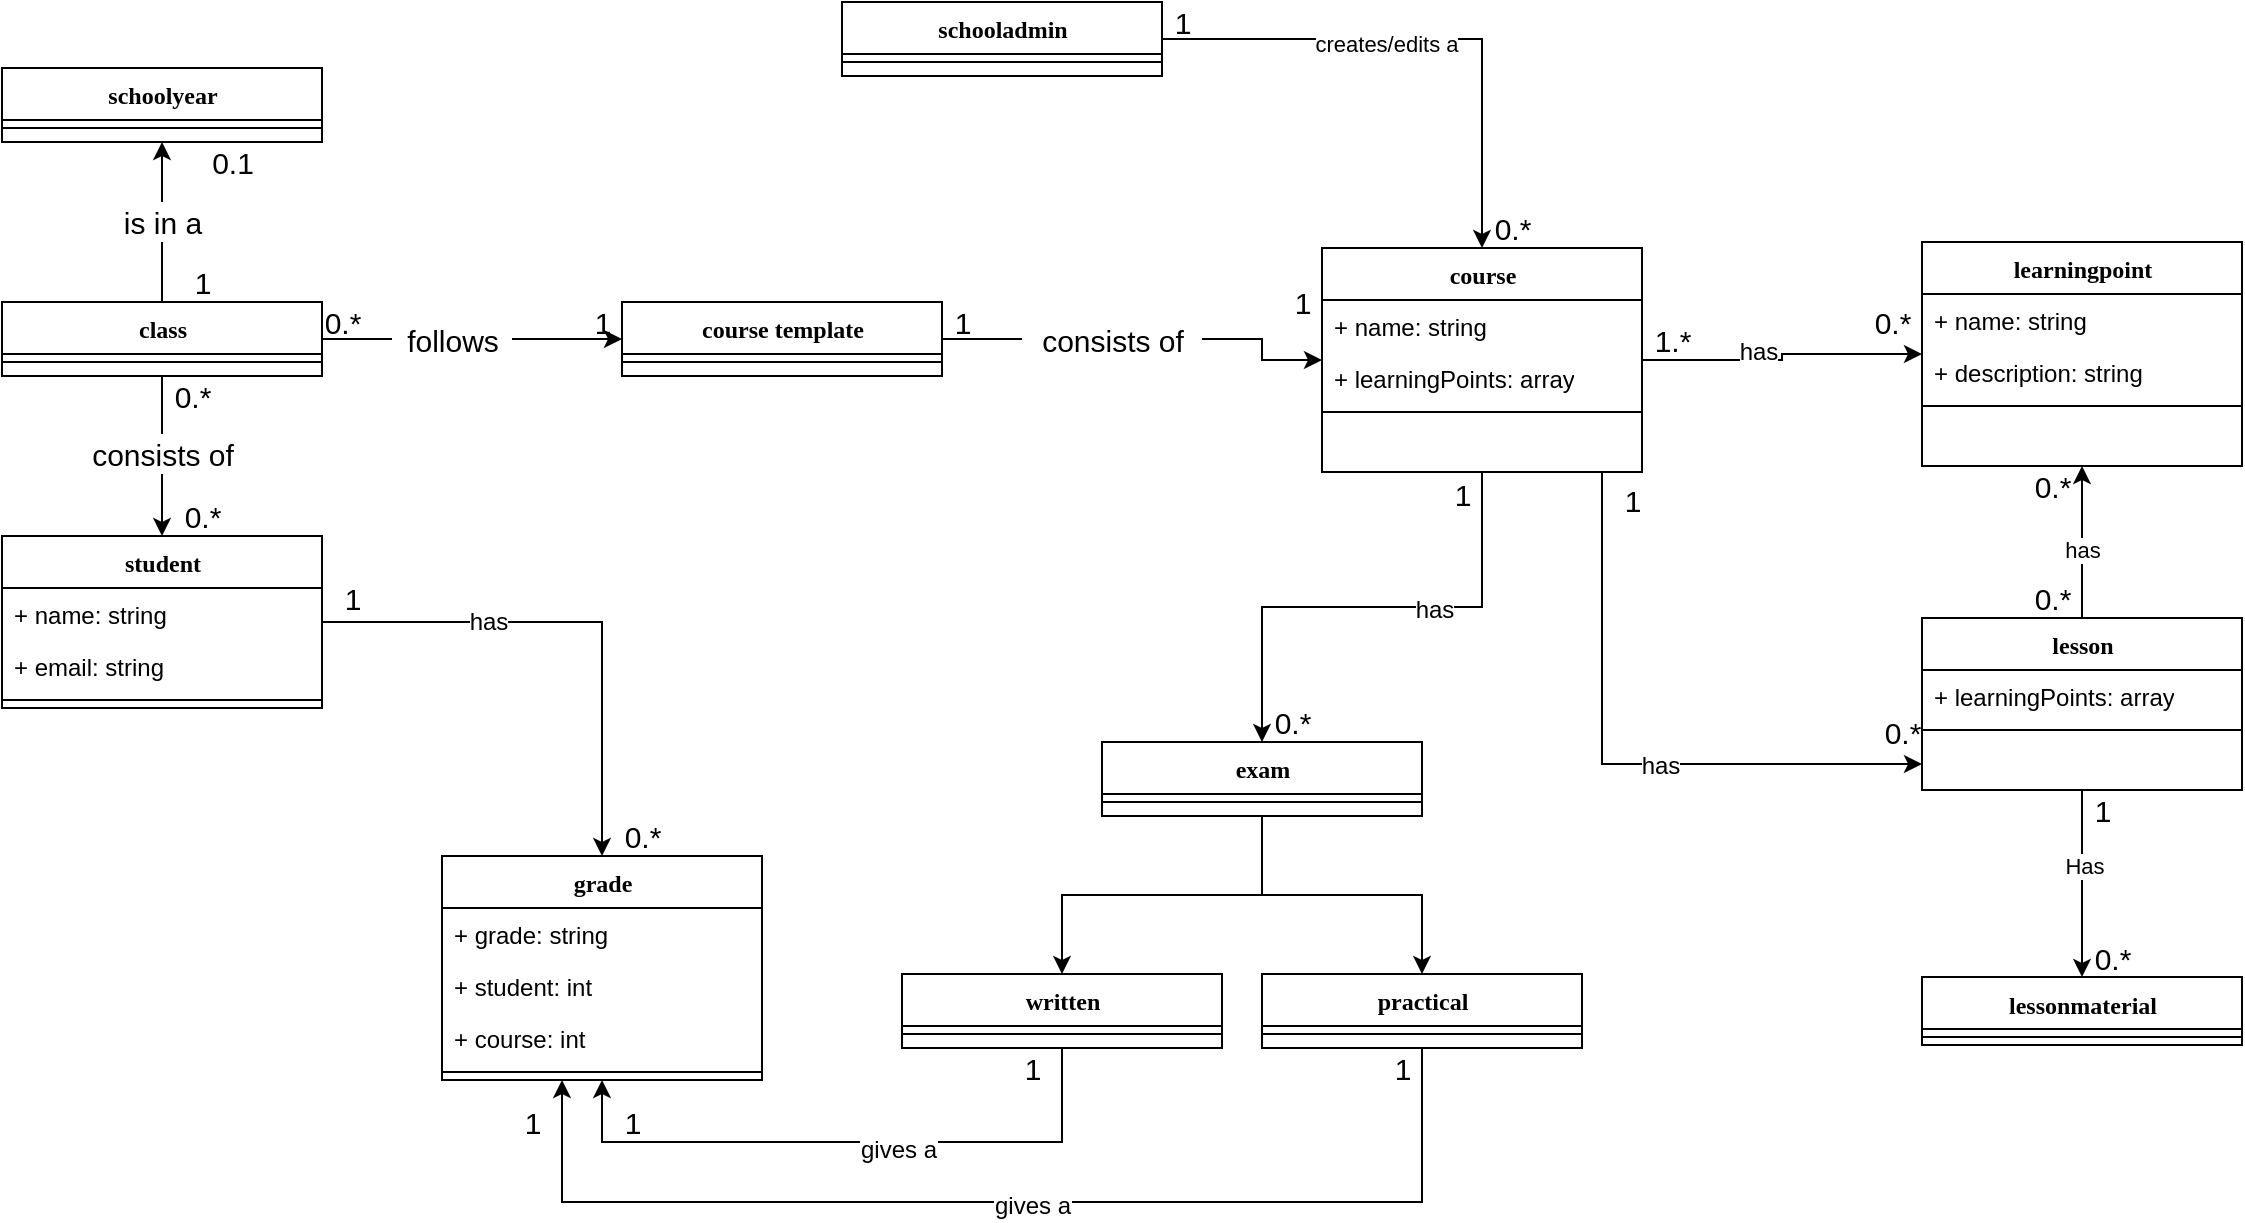 <mxfile version="15.4.0" type="device"><diagram name="Page-1" id="9f46799a-70d6-7492-0946-bef42562c5a5"><mxGraphModel dx="1422" dy="837" grid="1" gridSize="10" guides="1" tooltips="1" connect="1" arrows="1" fold="1" page="1" pageScale="1" pageWidth="1100" pageHeight="850" background="none" math="0" shadow="0"><root><mxCell id="0"/><mxCell id="1" parent="0"/><mxCell id="YGypAkc6Oh57Gx_U_jt3-3" value="" style="edgeStyle=orthogonalEdgeStyle;rounded=0;orthogonalLoop=1;jettySize=auto;html=1;entryX=0.5;entryY=1;entryDx=0;entryDy=0;startArrow=none;" parent="1" source="YGypAkc6Oh57Gx_U_jt3-51" target="78961159f06e98e8-17" edge="1"><mxGeometry relative="1" as="geometry"><mxPoint x="180" y="120" as="targetPoint"/></mxGeometry></mxCell><mxCell id="78961159f06e98e8-17" value="schoolyear" style="swimlane;html=1;fontStyle=1;align=center;verticalAlign=top;childLayout=stackLayout;horizontal=1;startSize=26;horizontalStack=0;resizeParent=1;resizeLast=0;collapsible=1;marginBottom=0;swimlaneFillColor=#ffffff;rounded=0;shadow=0;comic=0;labelBackgroundColor=none;strokeWidth=1;fillColor=none;fontFamily=Verdana;fontSize=12" parent="1" vertex="1"><mxGeometry x="90" y="83" width="160" height="37" as="geometry"/></mxCell><mxCell id="78961159f06e98e8-19" value="" style="line;html=1;strokeWidth=1;fillColor=none;align=left;verticalAlign=middle;spacingTop=-1;spacingLeft=3;spacingRight=3;rotatable=0;labelPosition=right;points=[];portConstraint=eastwest;" parent="78961159f06e98e8-17" vertex="1"><mxGeometry y="26" width="160" height="8" as="geometry"/></mxCell><mxCell id="YGypAkc6Oh57Gx_U_jt3-6" value="" style="edgeStyle=orthogonalEdgeStyle;rounded=0;orthogonalLoop=1;jettySize=auto;html=1;startArrow=none;" parent="1" source="YGypAkc6Oh57Gx_U_jt3-53" target="YGypAkc6Oh57Gx_U_jt3-4" edge="1"><mxGeometry relative="1" as="geometry"/></mxCell><mxCell id="YGypAkc6Oh57Gx_U_jt3-9" value="" style="edgeStyle=orthogonalEdgeStyle;rounded=0;orthogonalLoop=1;jettySize=auto;html=1;startArrow=none;" parent="1" source="YGypAkc6Oh57Gx_U_jt3-55" target="YGypAkc6Oh57Gx_U_jt3-7" edge="1"><mxGeometry relative="1" as="geometry"/></mxCell><mxCell id="YGypAkc6Oh57Gx_U_jt3-1" value="class" style="swimlane;html=1;fontStyle=1;align=center;verticalAlign=top;childLayout=stackLayout;horizontal=1;startSize=26;horizontalStack=0;resizeParent=1;resizeLast=0;collapsible=1;marginBottom=0;swimlaneFillColor=#ffffff;rounded=0;shadow=0;comic=0;labelBackgroundColor=none;strokeWidth=1;fillColor=none;fontFamily=Verdana;fontSize=12" parent="1" vertex="1"><mxGeometry x="90" y="200" width="160" height="37" as="geometry"/></mxCell><mxCell id="YGypAkc6Oh57Gx_U_jt3-2" value="" style="line;html=1;strokeWidth=1;fillColor=none;align=left;verticalAlign=middle;spacingTop=-1;spacingLeft=3;spacingRight=3;rotatable=0;labelPosition=right;points=[];portConstraint=eastwest;" parent="YGypAkc6Oh57Gx_U_jt3-1" vertex="1"><mxGeometry y="26" width="160" height="8" as="geometry"/></mxCell><mxCell id="YGypAkc6Oh57Gx_U_jt3-33" style="edgeStyle=orthogonalEdgeStyle;rounded=0;orthogonalLoop=1;jettySize=auto;html=1;" parent="1" source="YGypAkc6Oh57Gx_U_jt3-4" target="YGypAkc6Oh57Gx_U_jt3-29" edge="1"><mxGeometry relative="1" as="geometry"/></mxCell><mxCell id="YGypAkc6Oh57Gx_U_jt3-59" value="has" style="edgeLabel;html=1;align=center;verticalAlign=middle;resizable=0;points=[];fontSize=12;" parent="YGypAkc6Oh57Gx_U_jt3-33" vertex="1" connectable="0"><mxGeometry x="-0.354" y="1" relative="1" as="geometry"><mxPoint y="1" as="offset"/></mxGeometry></mxCell><mxCell id="YGypAkc6Oh57Gx_U_jt3-4" value="student" style="swimlane;html=1;fontStyle=1;align=center;verticalAlign=top;childLayout=stackLayout;horizontal=1;startSize=26;horizontalStack=0;resizeParent=1;resizeLast=0;collapsible=1;marginBottom=0;swimlaneFillColor=#ffffff;rounded=0;shadow=0;comic=0;labelBackgroundColor=none;strokeWidth=1;fillColor=none;fontFamily=Verdana;fontSize=12" parent="1" vertex="1"><mxGeometry x="90" y="317" width="160" height="86" as="geometry"/></mxCell><mxCell id="YGypAkc6Oh57Gx_U_jt3-90" value="+ name: string" style="text;html=1;strokeColor=none;fillColor=none;align=left;verticalAlign=top;spacingLeft=4;spacingRight=4;whiteSpace=wrap;overflow=hidden;rotatable=0;points=[[0,0.5],[1,0.5]];portConstraint=eastwest;" parent="YGypAkc6Oh57Gx_U_jt3-4" vertex="1"><mxGeometry y="26" width="160" height="26" as="geometry"/></mxCell><mxCell id="YGypAkc6Oh57Gx_U_jt3-91" value="+ email: string" style="text;html=1;strokeColor=none;fillColor=none;align=left;verticalAlign=top;spacingLeft=4;spacingRight=4;whiteSpace=wrap;overflow=hidden;rotatable=0;points=[[0,0.5],[1,0.5]];portConstraint=eastwest;" parent="YGypAkc6Oh57Gx_U_jt3-4" vertex="1"><mxGeometry y="52" width="160" height="26" as="geometry"/></mxCell><mxCell id="YGypAkc6Oh57Gx_U_jt3-5" value="" style="line;html=1;strokeWidth=1;fillColor=none;align=left;verticalAlign=middle;spacingTop=-1;spacingLeft=3;spacingRight=3;rotatable=0;labelPosition=right;points=[];portConstraint=eastwest;" parent="YGypAkc6Oh57Gx_U_jt3-4" vertex="1"><mxGeometry y="78" width="160" height="8" as="geometry"/></mxCell><mxCell id="YGypAkc6Oh57Gx_U_jt3-12" value="" style="edgeStyle=orthogonalEdgeStyle;rounded=0;orthogonalLoop=1;jettySize=auto;html=1;startArrow=none;" parent="1" source="YGypAkc6Oh57Gx_U_jt3-57" target="YGypAkc6Oh57Gx_U_jt3-10" edge="1"><mxGeometry relative="1" as="geometry"/></mxCell><mxCell id="YGypAkc6Oh57Gx_U_jt3-7" value="course template" style="swimlane;html=1;fontStyle=1;align=center;verticalAlign=top;childLayout=stackLayout;horizontal=1;startSize=26;horizontalStack=0;resizeParent=1;resizeLast=0;collapsible=1;marginBottom=0;swimlaneFillColor=#ffffff;rounded=0;shadow=0;comic=0;labelBackgroundColor=none;strokeWidth=1;fillColor=none;fontFamily=Verdana;fontSize=12" parent="1" vertex="1"><mxGeometry x="400" y="200" width="160" height="37" as="geometry"/></mxCell><mxCell id="YGypAkc6Oh57Gx_U_jt3-8" value="" style="line;html=1;strokeWidth=1;fillColor=none;align=left;verticalAlign=middle;spacingTop=-1;spacingLeft=3;spacingRight=3;rotatable=0;labelPosition=right;points=[];portConstraint=eastwest;" parent="YGypAkc6Oh57Gx_U_jt3-7" vertex="1"><mxGeometry y="26" width="160" height="8" as="geometry"/></mxCell><mxCell id="YGypAkc6Oh57Gx_U_jt3-15" value="" style="edgeStyle=orthogonalEdgeStyle;rounded=0;orthogonalLoop=1;jettySize=auto;html=1;" parent="1" source="YGypAkc6Oh57Gx_U_jt3-10" target="YGypAkc6Oh57Gx_U_jt3-13" edge="1"><mxGeometry relative="1" as="geometry"><Array as="points"><mxPoint x="890" y="431"/></Array></mxGeometry></mxCell><mxCell id="YGypAkc6Oh57Gx_U_jt3-61" value="has" style="edgeLabel;html=1;align=center;verticalAlign=middle;resizable=0;points=[];fontSize=12;" parent="YGypAkc6Oh57Gx_U_jt3-15" vertex="1" connectable="0"><mxGeometry x="0.139" y="-1" relative="1" as="geometry"><mxPoint as="offset"/></mxGeometry></mxCell><mxCell id="YGypAkc6Oh57Gx_U_jt3-18" value="" style="edgeStyle=orthogonalEdgeStyle;rounded=0;orthogonalLoop=1;jettySize=auto;html=1;" parent="1" source="YGypAkc6Oh57Gx_U_jt3-10" target="YGypAkc6Oh57Gx_U_jt3-16" edge="1"><mxGeometry relative="1" as="geometry"/></mxCell><mxCell id="YGypAkc6Oh57Gx_U_jt3-62" value="has" style="edgeLabel;html=1;align=center;verticalAlign=middle;resizable=0;points=[];fontSize=12;" parent="YGypAkc6Oh57Gx_U_jt3-18" vertex="1" connectable="0"><mxGeometry x="-0.36" y="3" relative="1" as="geometry"><mxPoint x="12" y="-1" as="offset"/></mxGeometry></mxCell><mxCell id="YGypAkc6Oh57Gx_U_jt3-21" value="" style="edgeStyle=orthogonalEdgeStyle;rounded=0;orthogonalLoop=1;jettySize=auto;html=1;" parent="1" source="YGypAkc6Oh57Gx_U_jt3-10" target="YGypAkc6Oh57Gx_U_jt3-19" edge="1"><mxGeometry relative="1" as="geometry"/></mxCell><mxCell id="YGypAkc6Oh57Gx_U_jt3-60" value="has" style="edgeLabel;html=1;align=center;verticalAlign=middle;resizable=0;points=[];fontSize=12;" parent="YGypAkc6Oh57Gx_U_jt3-21" vertex="1" connectable="0"><mxGeometry x="-0.243" y="1" relative="1" as="geometry"><mxPoint x="1" as="offset"/></mxGeometry></mxCell><mxCell id="YGypAkc6Oh57Gx_U_jt3-10" value="course" style="swimlane;html=1;fontStyle=1;align=center;verticalAlign=top;childLayout=stackLayout;horizontal=1;startSize=26;horizontalStack=0;resizeParent=1;resizeLast=0;collapsible=1;marginBottom=0;swimlaneFillColor=#ffffff;rounded=0;shadow=0;comic=0;labelBackgroundColor=none;strokeWidth=1;fillColor=none;fontFamily=Verdana;fontSize=12" parent="1" vertex="1"><mxGeometry x="750" y="173" width="160" height="112" as="geometry"/></mxCell><mxCell id="YGypAkc6Oh57Gx_U_jt3-39" value="+ name: string" style="text;html=1;strokeColor=none;fillColor=none;align=left;verticalAlign=top;spacingLeft=4;spacingRight=4;whiteSpace=wrap;overflow=hidden;rotatable=0;points=[[0,0.5],[1,0.5]];portConstraint=eastwest;" parent="YGypAkc6Oh57Gx_U_jt3-10" vertex="1"><mxGeometry y="26" width="160" height="26" as="geometry"/></mxCell><mxCell id="YGypAkc6Oh57Gx_U_jt3-50" value="+ learningPoints: array" style="text;html=1;strokeColor=none;fillColor=none;align=left;verticalAlign=top;spacingLeft=4;spacingRight=4;whiteSpace=wrap;overflow=hidden;rotatable=0;points=[[0,0.5],[1,0.5]];portConstraint=eastwest;" parent="YGypAkc6Oh57Gx_U_jt3-10" vertex="1"><mxGeometry y="52" width="160" height="26" as="geometry"/></mxCell><mxCell id="YGypAkc6Oh57Gx_U_jt3-11" value="" style="line;html=1;strokeWidth=1;fillColor=none;align=left;verticalAlign=middle;spacingTop=-1;spacingLeft=3;spacingRight=3;rotatable=0;labelPosition=right;points=[];portConstraint=eastwest;" parent="YGypAkc6Oh57Gx_U_jt3-10" vertex="1"><mxGeometry y="78" width="160" height="8" as="geometry"/></mxCell><mxCell id="YGypAkc6Oh57Gx_U_jt3-28" style="edgeStyle=orthogonalEdgeStyle;rounded=0;orthogonalLoop=1;jettySize=auto;html=1;" parent="1" source="YGypAkc6Oh57Gx_U_jt3-13" target="YGypAkc6Oh57Gx_U_jt3-16" edge="1"><mxGeometry relative="1" as="geometry"/></mxCell><mxCell id="aAYjWUaZSWb1Uo1xfyU7-15" value="has" style="edgeLabel;html=1;align=center;verticalAlign=middle;resizable=0;points=[];" vertex="1" connectable="0" parent="YGypAkc6Oh57Gx_U_jt3-28"><mxGeometry x="-0.093" relative="1" as="geometry"><mxPoint as="offset"/></mxGeometry></mxCell><mxCell id="aAYjWUaZSWb1Uo1xfyU7-6" style="edgeStyle=orthogonalEdgeStyle;rounded=0;orthogonalLoop=1;jettySize=auto;html=1;" edge="1" parent="1" source="YGypAkc6Oh57Gx_U_jt3-13" target="aAYjWUaZSWb1Uo1xfyU7-3"><mxGeometry relative="1" as="geometry"/></mxCell><mxCell id="aAYjWUaZSWb1Uo1xfyU7-7" value="Has" style="edgeLabel;html=1;align=center;verticalAlign=middle;resizable=0;points=[];" vertex="1" connectable="0" parent="aAYjWUaZSWb1Uo1xfyU7-6"><mxGeometry x="-0.2" y="1" relative="1" as="geometry"><mxPoint as="offset"/></mxGeometry></mxCell><mxCell id="YGypAkc6Oh57Gx_U_jt3-13" value="lesson" style="swimlane;html=1;fontStyle=1;align=center;verticalAlign=top;childLayout=stackLayout;horizontal=1;startSize=26;horizontalStack=0;resizeParent=1;resizeLast=0;collapsible=1;marginBottom=0;swimlaneFillColor=#ffffff;rounded=0;shadow=0;comic=0;labelBackgroundColor=none;strokeWidth=1;fillColor=none;fontFamily=Verdana;fontSize=12" parent="1" vertex="1"><mxGeometry x="1050" y="358" width="160" height="86" as="geometry"/></mxCell><mxCell id="YGypAkc6Oh57Gx_U_jt3-49" value="+ learningPoints: array" style="text;html=1;strokeColor=none;fillColor=none;align=left;verticalAlign=top;spacingLeft=4;spacingRight=4;whiteSpace=wrap;overflow=hidden;rotatable=0;points=[[0,0.5],[1,0.5]];portConstraint=eastwest;" parent="YGypAkc6Oh57Gx_U_jt3-13" vertex="1"><mxGeometry y="26" width="160" height="26" as="geometry"/></mxCell><mxCell id="YGypAkc6Oh57Gx_U_jt3-14" value="" style="line;html=1;strokeWidth=1;fillColor=none;align=left;verticalAlign=middle;spacingTop=-1;spacingLeft=3;spacingRight=3;rotatable=0;labelPosition=right;points=[];portConstraint=eastwest;" parent="YGypAkc6Oh57Gx_U_jt3-13" vertex="1"><mxGeometry y="52" width="160" height="8" as="geometry"/></mxCell><mxCell id="YGypAkc6Oh57Gx_U_jt3-16" value="learningpoint" style="swimlane;html=1;fontStyle=1;align=center;verticalAlign=top;childLayout=stackLayout;horizontal=1;startSize=26;horizontalStack=0;resizeParent=1;resizeLast=0;collapsible=1;marginBottom=0;swimlaneFillColor=#ffffff;rounded=0;shadow=0;comic=0;labelBackgroundColor=none;strokeWidth=1;fillColor=none;fontFamily=Verdana;fontSize=12" parent="1" vertex="1"><mxGeometry x="1050" y="170" width="160" height="112" as="geometry"/></mxCell><mxCell id="YGypAkc6Oh57Gx_U_jt3-47" value="+ name: string" style="text;html=1;strokeColor=none;fillColor=none;align=left;verticalAlign=top;spacingLeft=4;spacingRight=4;whiteSpace=wrap;overflow=hidden;rotatable=0;points=[[0,0.5],[1,0.5]];portConstraint=eastwest;" parent="YGypAkc6Oh57Gx_U_jt3-16" vertex="1"><mxGeometry y="26" width="160" height="26" as="geometry"/></mxCell><mxCell id="YGypAkc6Oh57Gx_U_jt3-48" value="+ description: string" style="text;html=1;strokeColor=none;fillColor=none;align=left;verticalAlign=top;spacingLeft=4;spacingRight=4;whiteSpace=wrap;overflow=hidden;rotatable=0;points=[[0,0.5],[1,0.5]];portConstraint=eastwest;" parent="YGypAkc6Oh57Gx_U_jt3-16" vertex="1"><mxGeometry y="52" width="160" height="26" as="geometry"/></mxCell><mxCell id="YGypAkc6Oh57Gx_U_jt3-17" value="" style="line;html=1;strokeWidth=1;fillColor=none;align=left;verticalAlign=middle;spacingTop=-1;spacingLeft=3;spacingRight=3;rotatable=0;labelPosition=right;points=[];portConstraint=eastwest;" parent="YGypAkc6Oh57Gx_U_jt3-16" vertex="1"><mxGeometry y="78" width="160" height="8" as="geometry"/></mxCell><mxCell id="YGypAkc6Oh57Gx_U_jt3-24" value="" style="edgeStyle=orthogonalEdgeStyle;rounded=0;orthogonalLoop=1;jettySize=auto;html=1;" parent="1" source="YGypAkc6Oh57Gx_U_jt3-19" target="YGypAkc6Oh57Gx_U_jt3-22" edge="1"><mxGeometry relative="1" as="geometry"/></mxCell><mxCell id="YGypAkc6Oh57Gx_U_jt3-27" value="" style="edgeStyle=orthogonalEdgeStyle;rounded=0;orthogonalLoop=1;jettySize=auto;html=1;" parent="1" source="YGypAkc6Oh57Gx_U_jt3-19" target="YGypAkc6Oh57Gx_U_jt3-25" edge="1"><mxGeometry relative="1" as="geometry"/></mxCell><mxCell id="YGypAkc6Oh57Gx_U_jt3-19" value="exam" style="swimlane;html=1;fontStyle=1;align=center;verticalAlign=top;childLayout=stackLayout;horizontal=1;startSize=26;horizontalStack=0;resizeParent=1;resizeLast=0;collapsible=1;marginBottom=0;swimlaneFillColor=#ffffff;rounded=0;shadow=0;comic=0;labelBackgroundColor=none;strokeWidth=1;fillColor=none;fontFamily=Verdana;fontSize=12" parent="1" vertex="1"><mxGeometry x="640" y="420" width="160" height="37" as="geometry"/></mxCell><mxCell id="YGypAkc6Oh57Gx_U_jt3-20" value="" style="line;html=1;strokeWidth=1;fillColor=none;align=left;verticalAlign=middle;spacingTop=-1;spacingLeft=3;spacingRight=3;rotatable=0;labelPosition=right;points=[];portConstraint=eastwest;" parent="YGypAkc6Oh57Gx_U_jt3-19" vertex="1"><mxGeometry y="26" width="160" height="8" as="geometry"/></mxCell><mxCell id="YGypAkc6Oh57Gx_U_jt3-31" style="edgeStyle=orthogonalEdgeStyle;rounded=0;orthogonalLoop=1;jettySize=auto;html=1;" parent="1" source="YGypAkc6Oh57Gx_U_jt3-22" target="YGypAkc6Oh57Gx_U_jt3-29" edge="1"><mxGeometry relative="1" as="geometry"><Array as="points"><mxPoint x="620" y="620"/><mxPoint x="390" y="620"/></Array></mxGeometry></mxCell><mxCell id="YGypAkc6Oh57Gx_U_jt3-64" value="gives a" style="edgeLabel;html=1;align=center;verticalAlign=middle;resizable=0;points=[];fontSize=12;" parent="YGypAkc6Oh57Gx_U_jt3-31" vertex="1" connectable="0"><mxGeometry x="-0.162" y="4" relative="1" as="geometry"><mxPoint as="offset"/></mxGeometry></mxCell><mxCell id="YGypAkc6Oh57Gx_U_jt3-22" value="written" style="swimlane;html=1;fontStyle=1;align=center;verticalAlign=top;childLayout=stackLayout;horizontal=1;startSize=26;horizontalStack=0;resizeParent=1;resizeLast=0;collapsible=1;marginBottom=0;swimlaneFillColor=#ffffff;rounded=0;shadow=0;comic=0;labelBackgroundColor=none;strokeWidth=1;fillColor=none;fontFamily=Verdana;fontSize=12" parent="1" vertex="1"><mxGeometry x="540" y="536" width="160" height="37" as="geometry"/></mxCell><mxCell id="YGypAkc6Oh57Gx_U_jt3-23" value="" style="line;html=1;strokeWidth=1;fillColor=none;align=left;verticalAlign=middle;spacingTop=-1;spacingLeft=3;spacingRight=3;rotatable=0;labelPosition=right;points=[];portConstraint=eastwest;" parent="YGypAkc6Oh57Gx_U_jt3-22" vertex="1"><mxGeometry y="26" width="160" height="8" as="geometry"/></mxCell><mxCell id="YGypAkc6Oh57Gx_U_jt3-32" style="edgeStyle=orthogonalEdgeStyle;rounded=0;orthogonalLoop=1;jettySize=auto;html=1;" parent="1" source="YGypAkc6Oh57Gx_U_jt3-25" target="YGypAkc6Oh57Gx_U_jt3-29" edge="1"><mxGeometry relative="1" as="geometry"><Array as="points"><mxPoint x="800" y="650"/><mxPoint x="370" y="650"/></Array></mxGeometry></mxCell><mxCell id="YGypAkc6Oh57Gx_U_jt3-65" value="gives a" style="edgeLabel;html=1;align=center;verticalAlign=middle;resizable=0;points=[];fontSize=12;" parent="YGypAkc6Oh57Gx_U_jt3-32" vertex="1" connectable="0"><mxGeometry x="-0.041" y="2" relative="1" as="geometry"><mxPoint as="offset"/></mxGeometry></mxCell><mxCell id="YGypAkc6Oh57Gx_U_jt3-25" value="practical" style="swimlane;html=1;fontStyle=1;align=center;verticalAlign=top;childLayout=stackLayout;horizontal=1;startSize=26;horizontalStack=0;resizeParent=1;resizeLast=0;collapsible=1;marginBottom=0;swimlaneFillColor=#ffffff;rounded=0;shadow=0;comic=0;labelBackgroundColor=none;strokeWidth=1;fillColor=none;fontFamily=Verdana;fontSize=12" parent="1" vertex="1"><mxGeometry x="720" y="536" width="160" height="37" as="geometry"/></mxCell><mxCell id="YGypAkc6Oh57Gx_U_jt3-26" value="" style="line;html=1;strokeWidth=1;fillColor=none;align=left;verticalAlign=middle;spacingTop=-1;spacingLeft=3;spacingRight=3;rotatable=0;labelPosition=right;points=[];portConstraint=eastwest;" parent="YGypAkc6Oh57Gx_U_jt3-25" vertex="1"><mxGeometry y="26" width="160" height="8" as="geometry"/></mxCell><mxCell id="YGypAkc6Oh57Gx_U_jt3-29" value="grade" style="swimlane;html=1;fontStyle=1;align=center;verticalAlign=top;childLayout=stackLayout;horizontal=1;startSize=26;horizontalStack=0;resizeParent=1;resizeLast=0;collapsible=1;marginBottom=0;swimlaneFillColor=#ffffff;rounded=0;shadow=0;comic=0;labelBackgroundColor=none;strokeWidth=1;fillColor=none;fontFamily=Verdana;fontSize=12" parent="1" vertex="1"><mxGeometry x="310" y="477" width="160" height="112" as="geometry"/></mxCell><mxCell id="YGypAkc6Oh57Gx_U_jt3-87" value="+ grade: string" style="text;html=1;strokeColor=none;fillColor=none;align=left;verticalAlign=top;spacingLeft=4;spacingRight=4;whiteSpace=wrap;overflow=hidden;rotatable=0;points=[[0,0.5],[1,0.5]];portConstraint=eastwest;" parent="YGypAkc6Oh57Gx_U_jt3-29" vertex="1"><mxGeometry y="26" width="160" height="26" as="geometry"/></mxCell><mxCell id="YGypAkc6Oh57Gx_U_jt3-88" value="+ student: int" style="text;html=1;strokeColor=none;fillColor=none;align=left;verticalAlign=top;spacingLeft=4;spacingRight=4;whiteSpace=wrap;overflow=hidden;rotatable=0;points=[[0,0.5],[1,0.5]];portConstraint=eastwest;" parent="YGypAkc6Oh57Gx_U_jt3-29" vertex="1"><mxGeometry y="52" width="160" height="26" as="geometry"/></mxCell><mxCell id="YGypAkc6Oh57Gx_U_jt3-89" value="+ course: int" style="text;html=1;strokeColor=none;fillColor=none;align=left;verticalAlign=top;spacingLeft=4;spacingRight=4;whiteSpace=wrap;overflow=hidden;rotatable=0;points=[[0,0.5],[1,0.5]];portConstraint=eastwest;" parent="YGypAkc6Oh57Gx_U_jt3-29" vertex="1"><mxGeometry y="78" width="160" height="26" as="geometry"/></mxCell><mxCell id="YGypAkc6Oh57Gx_U_jt3-30" value="" style="line;html=1;strokeWidth=1;fillColor=none;align=left;verticalAlign=middle;spacingTop=-1;spacingLeft=3;spacingRight=3;rotatable=0;labelPosition=right;points=[];portConstraint=eastwest;" parent="YGypAkc6Oh57Gx_U_jt3-29" vertex="1"><mxGeometry y="104" width="160" height="8" as="geometry"/></mxCell><mxCell id="YGypAkc6Oh57Gx_U_jt3-51" value="&lt;font style=&quot;font-size: 15px&quot;&gt;is in a&lt;/font&gt;" style="text;html=1;align=center;verticalAlign=middle;resizable=0;points=[];autosize=1;strokeColor=none;fillColor=none;" parent="1" vertex="1"><mxGeometry x="145" y="150" width="50" height="20" as="geometry"/></mxCell><mxCell id="YGypAkc6Oh57Gx_U_jt3-52" value="" style="edgeStyle=orthogonalEdgeStyle;rounded=0;orthogonalLoop=1;jettySize=auto;html=1;entryX=0.5;entryY=1;entryDx=0;entryDy=0;endArrow=none;" parent="1" source="YGypAkc6Oh57Gx_U_jt3-1" target="YGypAkc6Oh57Gx_U_jt3-51" edge="1"><mxGeometry relative="1" as="geometry"><mxPoint x="170" y="200" as="sourcePoint"/><mxPoint x="170" y="120" as="targetPoint"/></mxGeometry></mxCell><mxCell id="YGypAkc6Oh57Gx_U_jt3-53" value="&lt;font style=&quot;font-size: 15px&quot;&gt;consists of&lt;/font&gt;" style="text;html=1;align=center;verticalAlign=middle;resizable=0;points=[];autosize=1;strokeColor=none;fillColor=none;" parent="1" vertex="1"><mxGeometry x="125" y="266" width="90" height="20" as="geometry"/></mxCell><mxCell id="YGypAkc6Oh57Gx_U_jt3-54" value="" style="edgeStyle=orthogonalEdgeStyle;rounded=0;orthogonalLoop=1;jettySize=auto;html=1;endArrow=none;" parent="1" source="YGypAkc6Oh57Gx_U_jt3-1" target="YGypAkc6Oh57Gx_U_jt3-53" edge="1"><mxGeometry relative="1" as="geometry"><mxPoint x="170" y="237" as="sourcePoint"/><mxPoint x="170" y="317" as="targetPoint"/></mxGeometry></mxCell><mxCell id="YGypAkc6Oh57Gx_U_jt3-55" value="&lt;font style=&quot;font-size: 15px&quot;&gt;follows&lt;/font&gt;" style="text;html=1;align=center;verticalAlign=middle;resizable=0;points=[];autosize=1;strokeColor=none;fillColor=none;" parent="1" vertex="1"><mxGeometry x="285" y="208.5" width="60" height="20" as="geometry"/></mxCell><mxCell id="YGypAkc6Oh57Gx_U_jt3-56" value="" style="edgeStyle=orthogonalEdgeStyle;rounded=0;orthogonalLoop=1;jettySize=auto;html=1;endArrow=none;" parent="1" source="YGypAkc6Oh57Gx_U_jt3-1" target="YGypAkc6Oh57Gx_U_jt3-55" edge="1"><mxGeometry relative="1" as="geometry"><mxPoint x="250" y="218.5" as="sourcePoint"/><mxPoint x="400" y="218.5" as="targetPoint"/></mxGeometry></mxCell><mxCell id="YGypAkc6Oh57Gx_U_jt3-57" value="&lt;font style=&quot;font-size: 15px&quot;&gt;consists of&lt;/font&gt;" style="text;html=1;align=center;verticalAlign=middle;resizable=0;points=[];autosize=1;strokeColor=none;fillColor=none;" parent="1" vertex="1"><mxGeometry x="600" y="208.5" width="90" height="20" as="geometry"/></mxCell><mxCell id="YGypAkc6Oh57Gx_U_jt3-58" value="" style="edgeStyle=orthogonalEdgeStyle;rounded=0;orthogonalLoop=1;jettySize=auto;html=1;endArrow=none;" parent="1" source="YGypAkc6Oh57Gx_U_jt3-7" target="YGypAkc6Oh57Gx_U_jt3-57" edge="1"><mxGeometry relative="1" as="geometry"><mxPoint x="560" y="218.5" as="sourcePoint"/><mxPoint x="670" y="218.5" as="targetPoint"/></mxGeometry></mxCell><mxCell id="YGypAkc6Oh57Gx_U_jt3-66" value="&lt;font style=&quot;font-size: 15px&quot;&gt;0.1&lt;/font&gt;" style="text;html=1;align=center;verticalAlign=middle;resizable=0;points=[];autosize=1;strokeColor=none;fillColor=none;" parent="1" vertex="1"><mxGeometry x="185" y="120" width="40" height="20" as="geometry"/></mxCell><mxCell id="YGypAkc6Oh57Gx_U_jt3-67" value="&lt;font style=&quot;font-size: 15px&quot;&gt;1&lt;/font&gt;" style="text;html=1;align=center;verticalAlign=middle;resizable=0;points=[];autosize=1;strokeColor=none;fillColor=none;" parent="1" vertex="1"><mxGeometry x="180" y="180" width="20" height="20" as="geometry"/></mxCell><mxCell id="YGypAkc6Oh57Gx_U_jt3-68" value="&lt;font style=&quot;font-size: 15px&quot;&gt;0.*&lt;/font&gt;" style="text;html=1;align=center;verticalAlign=middle;resizable=0;points=[];autosize=1;strokeColor=none;fillColor=none;" parent="1" vertex="1"><mxGeometry x="170" y="237" width="30" height="20" as="geometry"/></mxCell><mxCell id="YGypAkc6Oh57Gx_U_jt3-69" value="&lt;font style=&quot;font-size: 15px&quot;&gt;0.*&lt;/font&gt;" style="text;html=1;align=center;verticalAlign=middle;resizable=0;points=[];autosize=1;strokeColor=none;fillColor=none;" parent="1" vertex="1"><mxGeometry x="175" y="297" width="30" height="20" as="geometry"/></mxCell><mxCell id="YGypAkc6Oh57Gx_U_jt3-70" value="&lt;font style=&quot;font-size: 15px&quot;&gt;1&lt;/font&gt;" style="text;html=1;align=center;verticalAlign=middle;resizable=0;points=[];autosize=1;strokeColor=none;fillColor=none;" parent="1" vertex="1"><mxGeometry x="255" y="338" width="20" height="20" as="geometry"/></mxCell><mxCell id="YGypAkc6Oh57Gx_U_jt3-71" value="&lt;font style=&quot;font-size: 15px&quot;&gt;0.*&lt;/font&gt;" style="text;html=1;align=center;verticalAlign=middle;resizable=0;points=[];autosize=1;strokeColor=none;fillColor=none;" parent="1" vertex="1"><mxGeometry x="395" y="457" width="30" height="20" as="geometry"/></mxCell><mxCell id="YGypAkc6Oh57Gx_U_jt3-72" value="&lt;font style=&quot;font-size: 15px&quot;&gt;0.*&lt;/font&gt;" style="text;html=1;align=center;verticalAlign=middle;resizable=0;points=[];autosize=1;strokeColor=none;fillColor=none;" parent="1" vertex="1"><mxGeometry x="245" y="200" width="30" height="20" as="geometry"/></mxCell><mxCell id="YGypAkc6Oh57Gx_U_jt3-73" value="&lt;font style=&quot;font-size: 15px&quot;&gt;1&lt;/font&gt;" style="text;html=1;align=center;verticalAlign=middle;resizable=0;points=[];autosize=1;strokeColor=none;fillColor=none;" parent="1" vertex="1"><mxGeometry x="380" y="200" width="20" height="20" as="geometry"/></mxCell><mxCell id="YGypAkc6Oh57Gx_U_jt3-74" value="&lt;font style=&quot;font-size: 15px&quot;&gt;1&lt;/font&gt;" style="text;html=1;align=center;verticalAlign=middle;resizable=0;points=[];autosize=1;strokeColor=none;fillColor=none;" parent="1" vertex="1"><mxGeometry x="560" y="200" width="20" height="20" as="geometry"/></mxCell><mxCell id="YGypAkc6Oh57Gx_U_jt3-75" value="&lt;font style=&quot;font-size: 15px&quot;&gt;1&lt;/font&gt;" style="text;html=1;align=center;verticalAlign=middle;resizable=0;points=[];autosize=1;strokeColor=none;fillColor=none;" parent="1" vertex="1"><mxGeometry x="730" y="190" width="20" height="20" as="geometry"/></mxCell><mxCell id="YGypAkc6Oh57Gx_U_jt3-76" value="&lt;font style=&quot;font-size: 15px&quot;&gt;1&lt;/font&gt;" style="text;html=1;align=center;verticalAlign=middle;resizable=0;points=[];autosize=1;strokeColor=none;fillColor=none;" parent="1" vertex="1"><mxGeometry x="810" y="286" width="20" height="20" as="geometry"/></mxCell><mxCell id="YGypAkc6Oh57Gx_U_jt3-77" value="&lt;font style=&quot;font-size: 15px&quot;&gt;0.*&lt;/font&gt;" style="text;html=1;align=center;verticalAlign=middle;resizable=0;points=[];autosize=1;strokeColor=none;fillColor=none;" parent="1" vertex="1"><mxGeometry x="720" y="400" width="30" height="20" as="geometry"/></mxCell><mxCell id="YGypAkc6Oh57Gx_U_jt3-79" value="&lt;font style=&quot;font-size: 15px&quot;&gt;1.*&lt;/font&gt;" style="text;html=1;align=center;verticalAlign=middle;resizable=0;points=[];autosize=1;strokeColor=none;fillColor=none;" parent="1" vertex="1"><mxGeometry x="910" y="208.5" width="30" height="20" as="geometry"/></mxCell><mxCell id="YGypAkc6Oh57Gx_U_jt3-80" value="&lt;font style=&quot;font-size: 15px&quot;&gt;0.*&lt;/font&gt;" style="text;html=1;align=center;verticalAlign=middle;resizable=0;points=[];autosize=1;strokeColor=none;fillColor=none;" parent="1" vertex="1"><mxGeometry x="1020" y="200" width="30" height="20" as="geometry"/></mxCell><mxCell id="YGypAkc6Oh57Gx_U_jt3-81" value="&lt;font style=&quot;font-size: 15px&quot;&gt;1&lt;/font&gt;" style="text;html=1;align=center;verticalAlign=middle;resizable=0;points=[];autosize=1;strokeColor=none;fillColor=none;" parent="1" vertex="1"><mxGeometry x="895" y="289" width="20" height="20" as="geometry"/></mxCell><mxCell id="YGypAkc6Oh57Gx_U_jt3-82" value="&lt;font style=&quot;font-size: 15px&quot;&gt;0.*&lt;/font&gt;" style="text;html=1;align=center;verticalAlign=middle;resizable=0;points=[];autosize=1;strokeColor=none;fillColor=none;" parent="1" vertex="1"><mxGeometry x="1025" y="405" width="30" height="20" as="geometry"/></mxCell><mxCell id="YGypAkc6Oh57Gx_U_jt3-83" value="&lt;font style=&quot;font-size: 15px&quot;&gt;1&lt;/font&gt;" style="text;html=1;align=center;verticalAlign=middle;resizable=0;points=[];autosize=1;strokeColor=none;fillColor=none;" parent="1" vertex="1"><mxGeometry x="595" y="573" width="20" height="20" as="geometry"/></mxCell><mxCell id="YGypAkc6Oh57Gx_U_jt3-84" value="&lt;font style=&quot;font-size: 15px&quot;&gt;1&lt;/font&gt;" style="text;html=1;align=center;verticalAlign=middle;resizable=0;points=[];autosize=1;strokeColor=none;fillColor=none;" parent="1" vertex="1"><mxGeometry x="395" y="600" width="20" height="20" as="geometry"/></mxCell><mxCell id="YGypAkc6Oh57Gx_U_jt3-85" value="&lt;font style=&quot;font-size: 15px&quot;&gt;1&lt;/font&gt;" style="text;html=1;align=center;verticalAlign=middle;resizable=0;points=[];autosize=1;strokeColor=none;fillColor=none;" parent="1" vertex="1"><mxGeometry x="780" y="573" width="20" height="20" as="geometry"/></mxCell><mxCell id="YGypAkc6Oh57Gx_U_jt3-86" value="&lt;font style=&quot;font-size: 15px&quot;&gt;1&lt;/font&gt;" style="text;html=1;align=center;verticalAlign=middle;resizable=0;points=[];autosize=1;strokeColor=none;fillColor=none;" parent="1" vertex="1"><mxGeometry x="345" y="600" width="20" height="20" as="geometry"/></mxCell><mxCell id="aAYjWUaZSWb1Uo1xfyU7-10" style="edgeStyle=orthogonalEdgeStyle;rounded=0;orthogonalLoop=1;jettySize=auto;html=1;" edge="1" parent="1" source="aAYjWUaZSWb1Uo1xfyU7-1" target="YGypAkc6Oh57Gx_U_jt3-10"><mxGeometry relative="1" as="geometry"/></mxCell><mxCell id="aAYjWUaZSWb1Uo1xfyU7-12" value="creates/edits a" style="edgeLabel;html=1;align=center;verticalAlign=middle;resizable=0;points=[];" vertex="1" connectable="0" parent="aAYjWUaZSWb1Uo1xfyU7-10"><mxGeometry x="-0.153" y="-1" relative="1" as="geometry"><mxPoint y="1" as="offset"/></mxGeometry></mxCell><mxCell id="aAYjWUaZSWb1Uo1xfyU7-1" value="schooladmin" style="swimlane;html=1;fontStyle=1;align=center;verticalAlign=top;childLayout=stackLayout;horizontal=1;startSize=26;horizontalStack=0;resizeParent=1;resizeLast=0;collapsible=1;marginBottom=0;swimlaneFillColor=#ffffff;rounded=0;shadow=0;comic=0;labelBackgroundColor=none;strokeWidth=1;fillColor=none;fontFamily=Verdana;fontSize=12" vertex="1" parent="1"><mxGeometry x="510" y="50" width="160" height="37" as="geometry"/></mxCell><mxCell id="aAYjWUaZSWb1Uo1xfyU7-2" value="" style="line;html=1;strokeWidth=1;fillColor=none;align=left;verticalAlign=middle;spacingTop=-1;spacingLeft=3;spacingRight=3;rotatable=0;labelPosition=right;points=[];portConstraint=eastwest;" vertex="1" parent="aAYjWUaZSWb1Uo1xfyU7-1"><mxGeometry y="26" width="160" height="8" as="geometry"/></mxCell><mxCell id="aAYjWUaZSWb1Uo1xfyU7-3" value="lessonmaterial" style="swimlane;html=1;fontStyle=1;align=center;verticalAlign=top;childLayout=stackLayout;horizontal=1;startSize=26;horizontalStack=0;resizeParent=1;resizeLast=0;collapsible=1;marginBottom=0;swimlaneFillColor=#ffffff;rounded=0;shadow=0;comic=0;labelBackgroundColor=none;strokeWidth=1;fillColor=none;fontFamily=Verdana;fontSize=12" vertex="1" parent="1"><mxGeometry x="1050" y="537.5" width="160" height="34" as="geometry"/></mxCell><mxCell id="aAYjWUaZSWb1Uo1xfyU7-5" value="" style="line;html=1;strokeWidth=1;fillColor=none;align=left;verticalAlign=middle;spacingTop=-1;spacingLeft=3;spacingRight=3;rotatable=0;labelPosition=right;points=[];portConstraint=eastwest;" vertex="1" parent="aAYjWUaZSWb1Uo1xfyU7-3"><mxGeometry y="26" width="160" height="8" as="geometry"/></mxCell><mxCell id="aAYjWUaZSWb1Uo1xfyU7-8" value="&lt;font style=&quot;font-size: 15px&quot;&gt;1&lt;/font&gt;" style="text;html=1;align=center;verticalAlign=middle;resizable=0;points=[];autosize=1;strokeColor=none;fillColor=none;" vertex="1" parent="1"><mxGeometry x="1130" y="444" width="20" height="20" as="geometry"/></mxCell><mxCell id="aAYjWUaZSWb1Uo1xfyU7-9" value="&lt;font style=&quot;font-size: 15px&quot;&gt;0.*&lt;/font&gt;" style="text;html=1;align=center;verticalAlign=middle;resizable=0;points=[];autosize=1;strokeColor=none;fillColor=none;" vertex="1" parent="1"><mxGeometry x="1130" y="517.5" width="30" height="20" as="geometry"/></mxCell><mxCell id="aAYjWUaZSWb1Uo1xfyU7-13" value="&lt;font style=&quot;font-size: 15px&quot;&gt;1&lt;/font&gt;" style="text;html=1;align=center;verticalAlign=middle;resizable=0;points=[];autosize=1;strokeColor=none;fillColor=none;" vertex="1" parent="1"><mxGeometry x="670" y="50" width="20" height="20" as="geometry"/></mxCell><mxCell id="aAYjWUaZSWb1Uo1xfyU7-14" value="&lt;font style=&quot;font-size: 15px&quot;&gt;0.*&lt;/font&gt;" style="text;html=1;align=center;verticalAlign=middle;resizable=0;points=[];autosize=1;strokeColor=none;fillColor=none;" vertex="1" parent="1"><mxGeometry x="830" y="153" width="30" height="20" as="geometry"/></mxCell><mxCell id="aAYjWUaZSWb1Uo1xfyU7-16" value="&lt;font style=&quot;font-size: 15px&quot;&gt;0.*&lt;/font&gt;" style="text;html=1;align=center;verticalAlign=middle;resizable=0;points=[];autosize=1;strokeColor=none;fillColor=none;" vertex="1" parent="1"><mxGeometry x="1100" y="338" width="30" height="20" as="geometry"/></mxCell><mxCell id="aAYjWUaZSWb1Uo1xfyU7-17" value="&lt;font style=&quot;font-size: 15px&quot;&gt;0.*&lt;/font&gt;" style="text;html=1;align=center;verticalAlign=middle;resizable=0;points=[];autosize=1;strokeColor=none;fillColor=none;" vertex="1" parent="1"><mxGeometry x="1100" y="282" width="30" height="20" as="geometry"/></mxCell></root></mxGraphModel></diagram></mxfile>